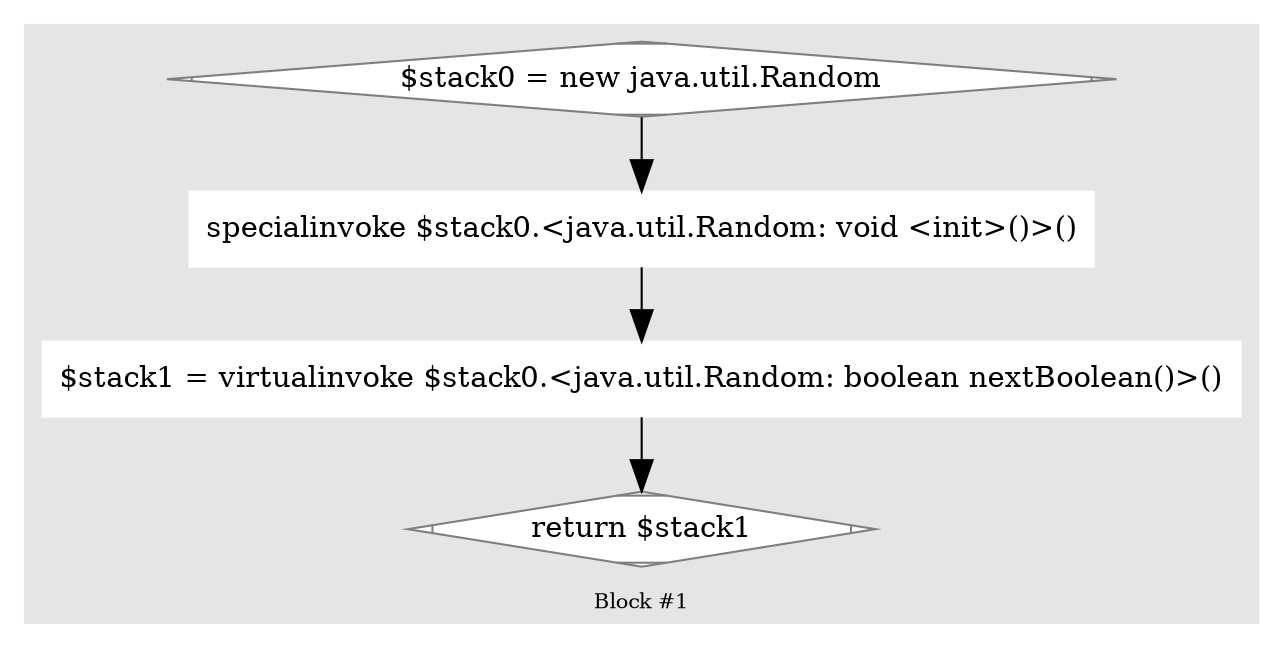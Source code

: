 digraph G {
	compound=true
	labelloc=b
	style=filled
	color=gray90
	node [shape=box,style=filled,color=white]
	edge [fontsize=10,arrowsize=1.5,fontcolor=grey40]
	fontsize=10

//  lines [100: 100] 
	subgraph cluster_1603177117 { 
		label = "Block #1"
		1439394198[label="$stack0 = new java.util.Random",shape=Mdiamond,color=grey50,fillcolor=white]
		1222768327[label="specialinvoke $stack0.&lt;java.util.Random: void &lt;init&gt;()&gt;()"]
		403170294[label="$stack1 = virtualinvoke $stack0.&lt;java.util.Random: boolean nextBoolean()&gt;()"]
		1193471756[label="return $stack1",shape=Mdiamond,color=grey50,fillcolor=white]

		1439394198 -> 1222768327 -> 403170294 -> 1193471756
	}

}